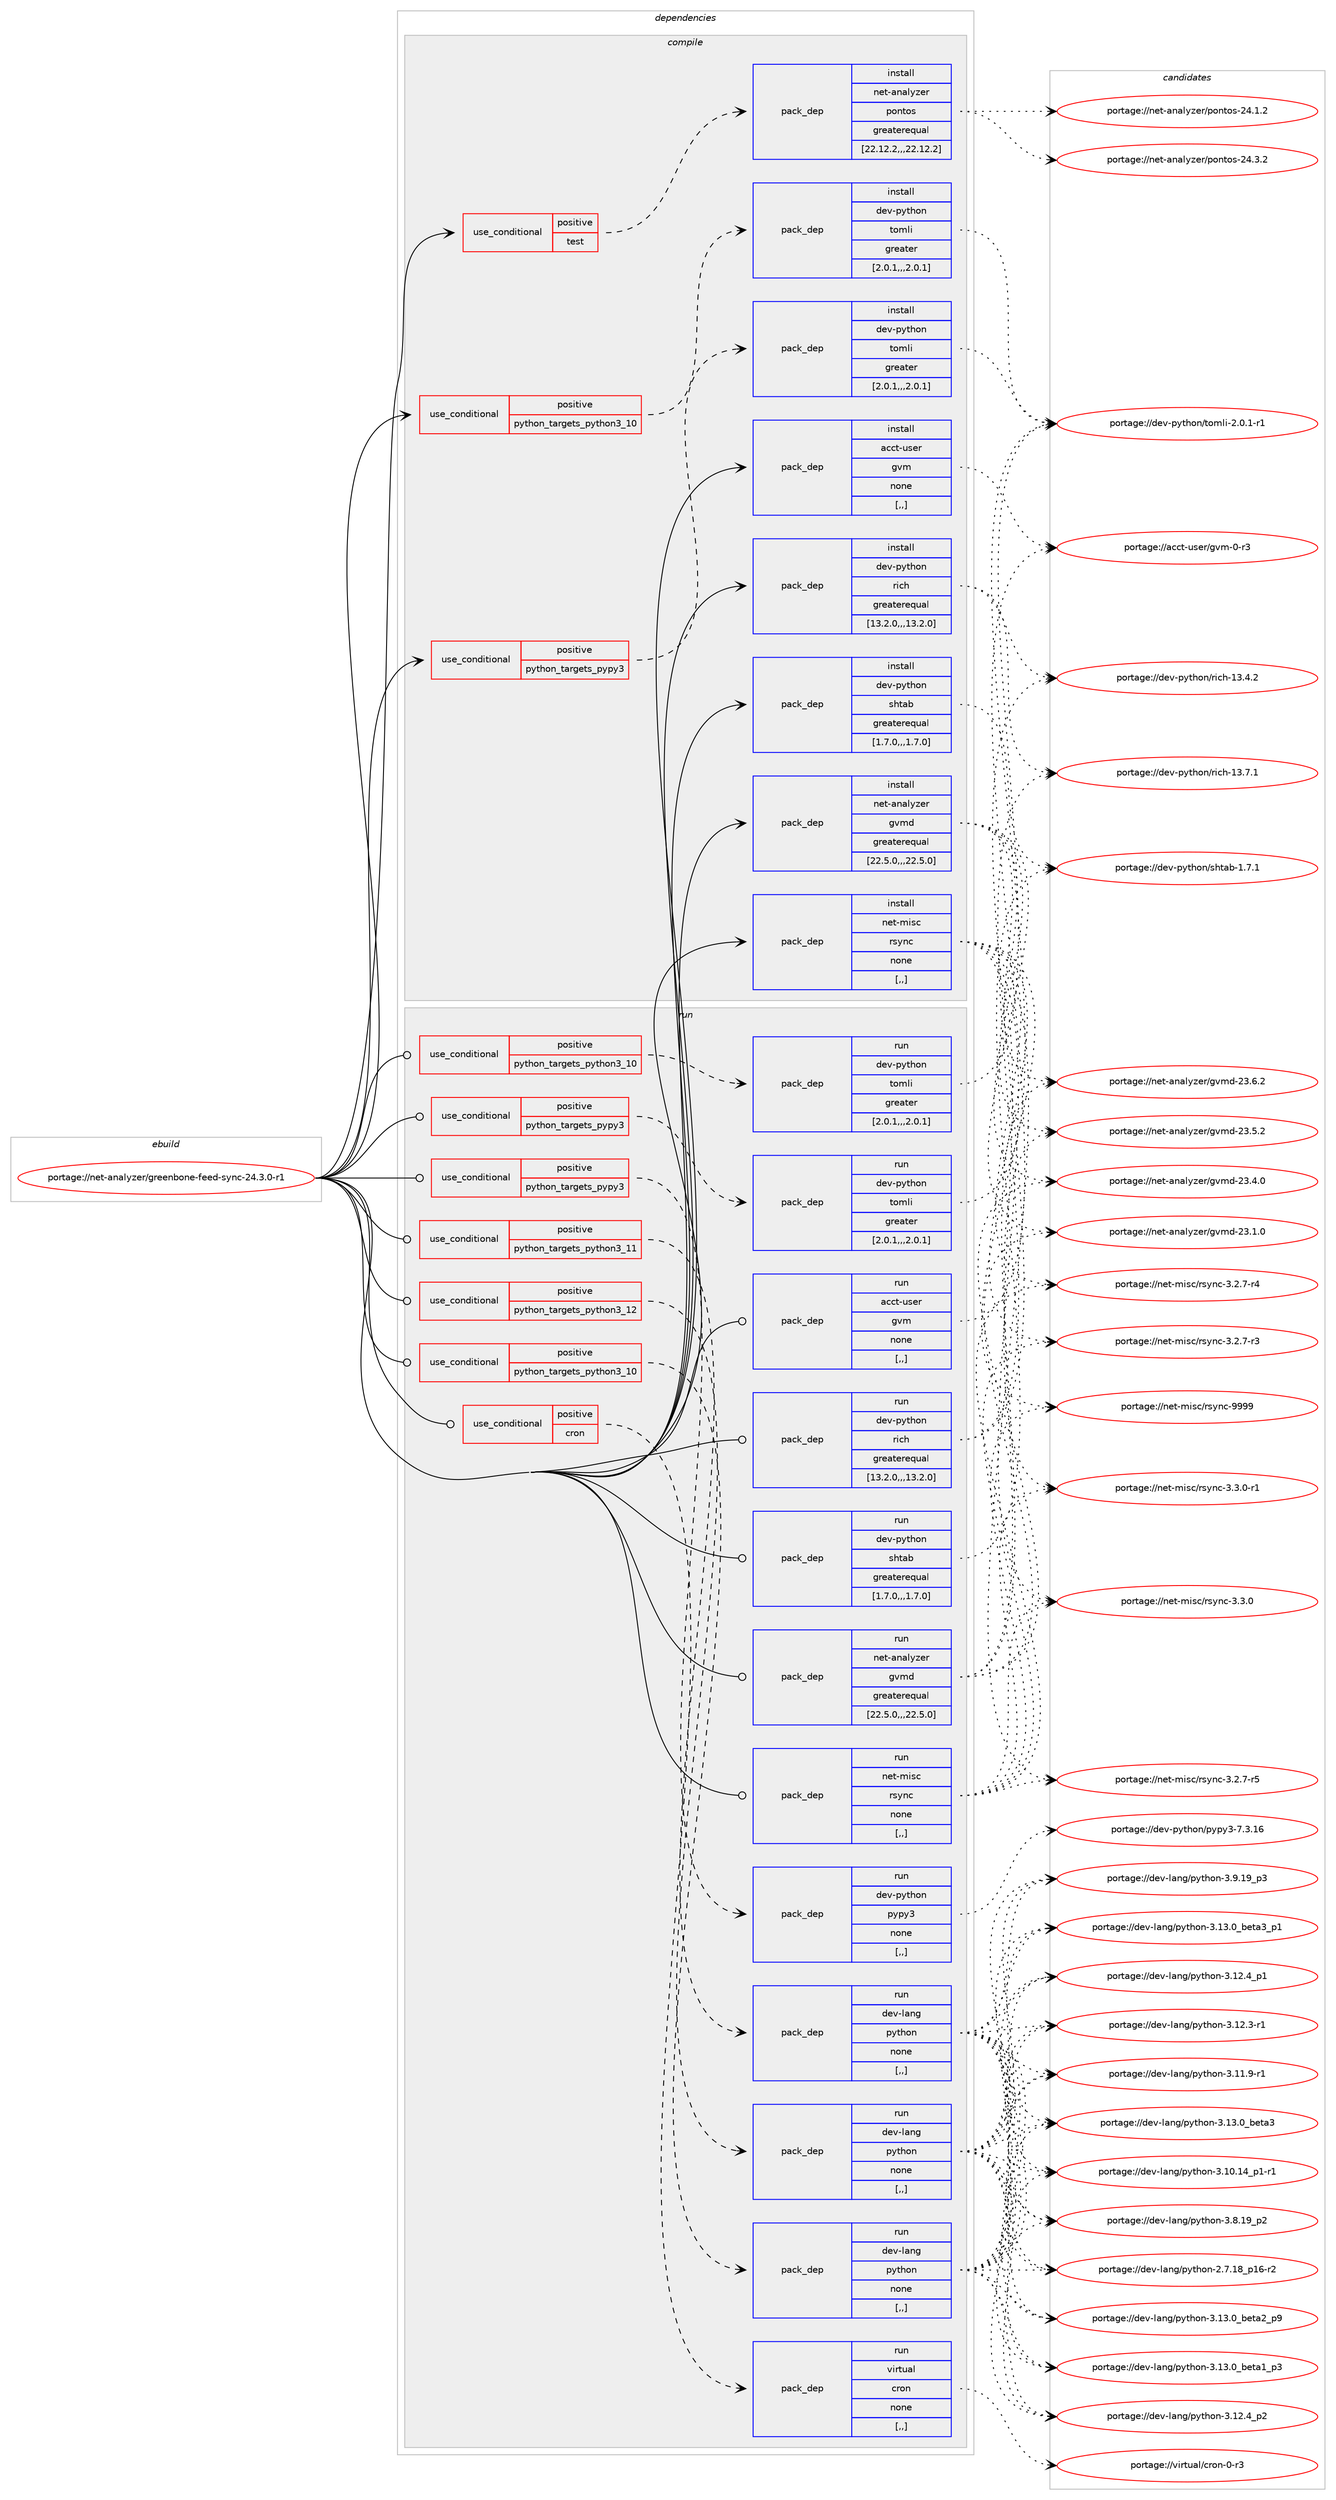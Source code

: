 digraph prolog {

# *************
# Graph options
# *************

newrank=true;
concentrate=true;
compound=true;
graph [rankdir=LR,fontname=Helvetica,fontsize=10,ranksep=1.5];#, ranksep=2.5, nodesep=0.2];
edge  [arrowhead=vee];
node  [fontname=Helvetica,fontsize=10];

# **********
# The ebuild
# **********

subgraph cluster_leftcol {
color=gray;
label=<<i>ebuild</i>>;
id [label="portage://net-analyzer/greenbone-feed-sync-24.3.0-r1", color=red, width=4, href="../net-analyzer/greenbone-feed-sync-24.3.0-r1.svg"];
}

# ****************
# The dependencies
# ****************

subgraph cluster_midcol {
color=gray;
label=<<i>dependencies</i>>;
subgraph cluster_compile {
fillcolor="#eeeeee";
style=filled;
label=<<i>compile</i>>;
subgraph cond86694 {
dependency336423 [label=<<TABLE BORDER="0" CELLBORDER="1" CELLSPACING="0" CELLPADDING="4"><TR><TD ROWSPAN="3" CELLPADDING="10">use_conditional</TD></TR><TR><TD>positive</TD></TR><TR><TD>python_targets_pypy3</TD></TR></TABLE>>, shape=none, color=red];
subgraph pack247161 {
dependency336424 [label=<<TABLE BORDER="0" CELLBORDER="1" CELLSPACING="0" CELLPADDING="4" WIDTH="220"><TR><TD ROWSPAN="6" CELLPADDING="30">pack_dep</TD></TR><TR><TD WIDTH="110">install</TD></TR><TR><TD>dev-python</TD></TR><TR><TD>tomli</TD></TR><TR><TD>greater</TD></TR><TR><TD>[2.0.1,,,2.0.1]</TD></TR></TABLE>>, shape=none, color=blue];
}
dependency336423:e -> dependency336424:w [weight=20,style="dashed",arrowhead="vee"];
}
id:e -> dependency336423:w [weight=20,style="solid",arrowhead="vee"];
subgraph cond86695 {
dependency336425 [label=<<TABLE BORDER="0" CELLBORDER="1" CELLSPACING="0" CELLPADDING="4"><TR><TD ROWSPAN="3" CELLPADDING="10">use_conditional</TD></TR><TR><TD>positive</TD></TR><TR><TD>python_targets_python3_10</TD></TR></TABLE>>, shape=none, color=red];
subgraph pack247162 {
dependency336426 [label=<<TABLE BORDER="0" CELLBORDER="1" CELLSPACING="0" CELLPADDING="4" WIDTH="220"><TR><TD ROWSPAN="6" CELLPADDING="30">pack_dep</TD></TR><TR><TD WIDTH="110">install</TD></TR><TR><TD>dev-python</TD></TR><TR><TD>tomli</TD></TR><TR><TD>greater</TD></TR><TR><TD>[2.0.1,,,2.0.1]</TD></TR></TABLE>>, shape=none, color=blue];
}
dependency336425:e -> dependency336426:w [weight=20,style="dashed",arrowhead="vee"];
}
id:e -> dependency336425:w [weight=20,style="solid",arrowhead="vee"];
subgraph cond86696 {
dependency336427 [label=<<TABLE BORDER="0" CELLBORDER="1" CELLSPACING="0" CELLPADDING="4"><TR><TD ROWSPAN="3" CELLPADDING="10">use_conditional</TD></TR><TR><TD>positive</TD></TR><TR><TD>test</TD></TR></TABLE>>, shape=none, color=red];
subgraph pack247163 {
dependency336428 [label=<<TABLE BORDER="0" CELLBORDER="1" CELLSPACING="0" CELLPADDING="4" WIDTH="220"><TR><TD ROWSPAN="6" CELLPADDING="30">pack_dep</TD></TR><TR><TD WIDTH="110">install</TD></TR><TR><TD>net-analyzer</TD></TR><TR><TD>pontos</TD></TR><TR><TD>greaterequal</TD></TR><TR><TD>[22.12.2,,,22.12.2]</TD></TR></TABLE>>, shape=none, color=blue];
}
dependency336427:e -> dependency336428:w [weight=20,style="dashed",arrowhead="vee"];
}
id:e -> dependency336427:w [weight=20,style="solid",arrowhead="vee"];
subgraph pack247164 {
dependency336429 [label=<<TABLE BORDER="0" CELLBORDER="1" CELLSPACING="0" CELLPADDING="4" WIDTH="220"><TR><TD ROWSPAN="6" CELLPADDING="30">pack_dep</TD></TR><TR><TD WIDTH="110">install</TD></TR><TR><TD>acct-user</TD></TR><TR><TD>gvm</TD></TR><TR><TD>none</TD></TR><TR><TD>[,,]</TD></TR></TABLE>>, shape=none, color=blue];
}
id:e -> dependency336429:w [weight=20,style="solid",arrowhead="vee"];
subgraph pack247165 {
dependency336430 [label=<<TABLE BORDER="0" CELLBORDER="1" CELLSPACING="0" CELLPADDING="4" WIDTH="220"><TR><TD ROWSPAN="6" CELLPADDING="30">pack_dep</TD></TR><TR><TD WIDTH="110">install</TD></TR><TR><TD>dev-python</TD></TR><TR><TD>rich</TD></TR><TR><TD>greaterequal</TD></TR><TR><TD>[13.2.0,,,13.2.0]</TD></TR></TABLE>>, shape=none, color=blue];
}
id:e -> dependency336430:w [weight=20,style="solid",arrowhead="vee"];
subgraph pack247166 {
dependency336431 [label=<<TABLE BORDER="0" CELLBORDER="1" CELLSPACING="0" CELLPADDING="4" WIDTH="220"><TR><TD ROWSPAN="6" CELLPADDING="30">pack_dep</TD></TR><TR><TD WIDTH="110">install</TD></TR><TR><TD>dev-python</TD></TR><TR><TD>shtab</TD></TR><TR><TD>greaterequal</TD></TR><TR><TD>[1.7.0,,,1.7.0]</TD></TR></TABLE>>, shape=none, color=blue];
}
id:e -> dependency336431:w [weight=20,style="solid",arrowhead="vee"];
subgraph pack247167 {
dependency336432 [label=<<TABLE BORDER="0" CELLBORDER="1" CELLSPACING="0" CELLPADDING="4" WIDTH="220"><TR><TD ROWSPAN="6" CELLPADDING="30">pack_dep</TD></TR><TR><TD WIDTH="110">install</TD></TR><TR><TD>net-analyzer</TD></TR><TR><TD>gvmd</TD></TR><TR><TD>greaterequal</TD></TR><TR><TD>[22.5.0,,,22.5.0]</TD></TR></TABLE>>, shape=none, color=blue];
}
id:e -> dependency336432:w [weight=20,style="solid",arrowhead="vee"];
subgraph pack247168 {
dependency336433 [label=<<TABLE BORDER="0" CELLBORDER="1" CELLSPACING="0" CELLPADDING="4" WIDTH="220"><TR><TD ROWSPAN="6" CELLPADDING="30">pack_dep</TD></TR><TR><TD WIDTH="110">install</TD></TR><TR><TD>net-misc</TD></TR><TR><TD>rsync</TD></TR><TR><TD>none</TD></TR><TR><TD>[,,]</TD></TR></TABLE>>, shape=none, color=blue];
}
id:e -> dependency336433:w [weight=20,style="solid",arrowhead="vee"];
}
subgraph cluster_compileandrun {
fillcolor="#eeeeee";
style=filled;
label=<<i>compile and run</i>>;
}
subgraph cluster_run {
fillcolor="#eeeeee";
style=filled;
label=<<i>run</i>>;
subgraph cond86697 {
dependency336434 [label=<<TABLE BORDER="0" CELLBORDER="1" CELLSPACING="0" CELLPADDING="4"><TR><TD ROWSPAN="3" CELLPADDING="10">use_conditional</TD></TR><TR><TD>positive</TD></TR><TR><TD>cron</TD></TR></TABLE>>, shape=none, color=red];
subgraph pack247169 {
dependency336435 [label=<<TABLE BORDER="0" CELLBORDER="1" CELLSPACING="0" CELLPADDING="4" WIDTH="220"><TR><TD ROWSPAN="6" CELLPADDING="30">pack_dep</TD></TR><TR><TD WIDTH="110">run</TD></TR><TR><TD>virtual</TD></TR><TR><TD>cron</TD></TR><TR><TD>none</TD></TR><TR><TD>[,,]</TD></TR></TABLE>>, shape=none, color=blue];
}
dependency336434:e -> dependency336435:w [weight=20,style="dashed",arrowhead="vee"];
}
id:e -> dependency336434:w [weight=20,style="solid",arrowhead="odot"];
subgraph cond86698 {
dependency336436 [label=<<TABLE BORDER="0" CELLBORDER="1" CELLSPACING="0" CELLPADDING="4"><TR><TD ROWSPAN="3" CELLPADDING="10">use_conditional</TD></TR><TR><TD>positive</TD></TR><TR><TD>python_targets_pypy3</TD></TR></TABLE>>, shape=none, color=red];
subgraph pack247170 {
dependency336437 [label=<<TABLE BORDER="0" CELLBORDER="1" CELLSPACING="0" CELLPADDING="4" WIDTH="220"><TR><TD ROWSPAN="6" CELLPADDING="30">pack_dep</TD></TR><TR><TD WIDTH="110">run</TD></TR><TR><TD>dev-python</TD></TR><TR><TD>pypy3</TD></TR><TR><TD>none</TD></TR><TR><TD>[,,]</TD></TR></TABLE>>, shape=none, color=blue];
}
dependency336436:e -> dependency336437:w [weight=20,style="dashed",arrowhead="vee"];
}
id:e -> dependency336436:w [weight=20,style="solid",arrowhead="odot"];
subgraph cond86699 {
dependency336438 [label=<<TABLE BORDER="0" CELLBORDER="1" CELLSPACING="0" CELLPADDING="4"><TR><TD ROWSPAN="3" CELLPADDING="10">use_conditional</TD></TR><TR><TD>positive</TD></TR><TR><TD>python_targets_pypy3</TD></TR></TABLE>>, shape=none, color=red];
subgraph pack247171 {
dependency336439 [label=<<TABLE BORDER="0" CELLBORDER="1" CELLSPACING="0" CELLPADDING="4" WIDTH="220"><TR><TD ROWSPAN="6" CELLPADDING="30">pack_dep</TD></TR><TR><TD WIDTH="110">run</TD></TR><TR><TD>dev-python</TD></TR><TR><TD>tomli</TD></TR><TR><TD>greater</TD></TR><TR><TD>[2.0.1,,,2.0.1]</TD></TR></TABLE>>, shape=none, color=blue];
}
dependency336438:e -> dependency336439:w [weight=20,style="dashed",arrowhead="vee"];
}
id:e -> dependency336438:w [weight=20,style="solid",arrowhead="odot"];
subgraph cond86700 {
dependency336440 [label=<<TABLE BORDER="0" CELLBORDER="1" CELLSPACING="0" CELLPADDING="4"><TR><TD ROWSPAN="3" CELLPADDING="10">use_conditional</TD></TR><TR><TD>positive</TD></TR><TR><TD>python_targets_python3_10</TD></TR></TABLE>>, shape=none, color=red];
subgraph pack247172 {
dependency336441 [label=<<TABLE BORDER="0" CELLBORDER="1" CELLSPACING="0" CELLPADDING="4" WIDTH="220"><TR><TD ROWSPAN="6" CELLPADDING="30">pack_dep</TD></TR><TR><TD WIDTH="110">run</TD></TR><TR><TD>dev-lang</TD></TR><TR><TD>python</TD></TR><TR><TD>none</TD></TR><TR><TD>[,,]</TD></TR></TABLE>>, shape=none, color=blue];
}
dependency336440:e -> dependency336441:w [weight=20,style="dashed",arrowhead="vee"];
}
id:e -> dependency336440:w [weight=20,style="solid",arrowhead="odot"];
subgraph cond86701 {
dependency336442 [label=<<TABLE BORDER="0" CELLBORDER="1" CELLSPACING="0" CELLPADDING="4"><TR><TD ROWSPAN="3" CELLPADDING="10">use_conditional</TD></TR><TR><TD>positive</TD></TR><TR><TD>python_targets_python3_10</TD></TR></TABLE>>, shape=none, color=red];
subgraph pack247173 {
dependency336443 [label=<<TABLE BORDER="0" CELLBORDER="1" CELLSPACING="0" CELLPADDING="4" WIDTH="220"><TR><TD ROWSPAN="6" CELLPADDING="30">pack_dep</TD></TR><TR><TD WIDTH="110">run</TD></TR><TR><TD>dev-python</TD></TR><TR><TD>tomli</TD></TR><TR><TD>greater</TD></TR><TR><TD>[2.0.1,,,2.0.1]</TD></TR></TABLE>>, shape=none, color=blue];
}
dependency336442:e -> dependency336443:w [weight=20,style="dashed",arrowhead="vee"];
}
id:e -> dependency336442:w [weight=20,style="solid",arrowhead="odot"];
subgraph cond86702 {
dependency336444 [label=<<TABLE BORDER="0" CELLBORDER="1" CELLSPACING="0" CELLPADDING="4"><TR><TD ROWSPAN="3" CELLPADDING="10">use_conditional</TD></TR><TR><TD>positive</TD></TR><TR><TD>python_targets_python3_11</TD></TR></TABLE>>, shape=none, color=red];
subgraph pack247174 {
dependency336445 [label=<<TABLE BORDER="0" CELLBORDER="1" CELLSPACING="0" CELLPADDING="4" WIDTH="220"><TR><TD ROWSPAN="6" CELLPADDING="30">pack_dep</TD></TR><TR><TD WIDTH="110">run</TD></TR><TR><TD>dev-lang</TD></TR><TR><TD>python</TD></TR><TR><TD>none</TD></TR><TR><TD>[,,]</TD></TR></TABLE>>, shape=none, color=blue];
}
dependency336444:e -> dependency336445:w [weight=20,style="dashed",arrowhead="vee"];
}
id:e -> dependency336444:w [weight=20,style="solid",arrowhead="odot"];
subgraph cond86703 {
dependency336446 [label=<<TABLE BORDER="0" CELLBORDER="1" CELLSPACING="0" CELLPADDING="4"><TR><TD ROWSPAN="3" CELLPADDING="10">use_conditional</TD></TR><TR><TD>positive</TD></TR><TR><TD>python_targets_python3_12</TD></TR></TABLE>>, shape=none, color=red];
subgraph pack247175 {
dependency336447 [label=<<TABLE BORDER="0" CELLBORDER="1" CELLSPACING="0" CELLPADDING="4" WIDTH="220"><TR><TD ROWSPAN="6" CELLPADDING="30">pack_dep</TD></TR><TR><TD WIDTH="110">run</TD></TR><TR><TD>dev-lang</TD></TR><TR><TD>python</TD></TR><TR><TD>none</TD></TR><TR><TD>[,,]</TD></TR></TABLE>>, shape=none, color=blue];
}
dependency336446:e -> dependency336447:w [weight=20,style="dashed",arrowhead="vee"];
}
id:e -> dependency336446:w [weight=20,style="solid",arrowhead="odot"];
subgraph pack247176 {
dependency336448 [label=<<TABLE BORDER="0" CELLBORDER="1" CELLSPACING="0" CELLPADDING="4" WIDTH="220"><TR><TD ROWSPAN="6" CELLPADDING="30">pack_dep</TD></TR><TR><TD WIDTH="110">run</TD></TR><TR><TD>acct-user</TD></TR><TR><TD>gvm</TD></TR><TR><TD>none</TD></TR><TR><TD>[,,]</TD></TR></TABLE>>, shape=none, color=blue];
}
id:e -> dependency336448:w [weight=20,style="solid",arrowhead="odot"];
subgraph pack247177 {
dependency336449 [label=<<TABLE BORDER="0" CELLBORDER="1" CELLSPACING="0" CELLPADDING="4" WIDTH="220"><TR><TD ROWSPAN="6" CELLPADDING="30">pack_dep</TD></TR><TR><TD WIDTH="110">run</TD></TR><TR><TD>dev-python</TD></TR><TR><TD>rich</TD></TR><TR><TD>greaterequal</TD></TR><TR><TD>[13.2.0,,,13.2.0]</TD></TR></TABLE>>, shape=none, color=blue];
}
id:e -> dependency336449:w [weight=20,style="solid",arrowhead="odot"];
subgraph pack247178 {
dependency336450 [label=<<TABLE BORDER="0" CELLBORDER="1" CELLSPACING="0" CELLPADDING="4" WIDTH="220"><TR><TD ROWSPAN="6" CELLPADDING="30">pack_dep</TD></TR><TR><TD WIDTH="110">run</TD></TR><TR><TD>dev-python</TD></TR><TR><TD>shtab</TD></TR><TR><TD>greaterequal</TD></TR><TR><TD>[1.7.0,,,1.7.0]</TD></TR></TABLE>>, shape=none, color=blue];
}
id:e -> dependency336450:w [weight=20,style="solid",arrowhead="odot"];
subgraph pack247179 {
dependency336451 [label=<<TABLE BORDER="0" CELLBORDER="1" CELLSPACING="0" CELLPADDING="4" WIDTH="220"><TR><TD ROWSPAN="6" CELLPADDING="30">pack_dep</TD></TR><TR><TD WIDTH="110">run</TD></TR><TR><TD>net-analyzer</TD></TR><TR><TD>gvmd</TD></TR><TR><TD>greaterequal</TD></TR><TR><TD>[22.5.0,,,22.5.0]</TD></TR></TABLE>>, shape=none, color=blue];
}
id:e -> dependency336451:w [weight=20,style="solid",arrowhead="odot"];
subgraph pack247180 {
dependency336452 [label=<<TABLE BORDER="0" CELLBORDER="1" CELLSPACING="0" CELLPADDING="4" WIDTH="220"><TR><TD ROWSPAN="6" CELLPADDING="30">pack_dep</TD></TR><TR><TD WIDTH="110">run</TD></TR><TR><TD>net-misc</TD></TR><TR><TD>rsync</TD></TR><TR><TD>none</TD></TR><TR><TD>[,,]</TD></TR></TABLE>>, shape=none, color=blue];
}
id:e -> dependency336452:w [weight=20,style="solid",arrowhead="odot"];
}
}

# **************
# The candidates
# **************

subgraph cluster_choices {
rank=same;
color=gray;
label=<<i>candidates</i>>;

subgraph choice247161 {
color=black;
nodesep=1;
choice10010111845112121116104111110471161111091081054550464846494511449 [label="portage://dev-python/tomli-2.0.1-r1", color=red, width=4,href="../dev-python/tomli-2.0.1-r1.svg"];
dependency336424:e -> choice10010111845112121116104111110471161111091081054550464846494511449:w [style=dotted,weight="100"];
}
subgraph choice247162 {
color=black;
nodesep=1;
choice10010111845112121116104111110471161111091081054550464846494511449 [label="portage://dev-python/tomli-2.0.1-r1", color=red, width=4,href="../dev-python/tomli-2.0.1-r1.svg"];
dependency336426:e -> choice10010111845112121116104111110471161111091081054550464846494511449:w [style=dotted,weight="100"];
}
subgraph choice247163 {
color=black;
nodesep=1;
choice1101011164597110971081211221011144711211111011611111545505246514650 [label="portage://net-analyzer/pontos-24.3.2", color=red, width=4,href="../net-analyzer/pontos-24.3.2.svg"];
choice1101011164597110971081211221011144711211111011611111545505246494650 [label="portage://net-analyzer/pontos-24.1.2", color=red, width=4,href="../net-analyzer/pontos-24.1.2.svg"];
dependency336428:e -> choice1101011164597110971081211221011144711211111011611111545505246514650:w [style=dotted,weight="100"];
dependency336428:e -> choice1101011164597110971081211221011144711211111011611111545505246494650:w [style=dotted,weight="100"];
}
subgraph choice247164 {
color=black;
nodesep=1;
choice979999116451171151011144710311810945484511451 [label="portage://acct-user/gvm-0-r3", color=red, width=4,href="../acct-user/gvm-0-r3.svg"];
dependency336429:e -> choice979999116451171151011144710311810945484511451:w [style=dotted,weight="100"];
}
subgraph choice247165 {
color=black;
nodesep=1;
choice10010111845112121116104111110471141059910445495146554649 [label="portage://dev-python/rich-13.7.1", color=red, width=4,href="../dev-python/rich-13.7.1.svg"];
choice10010111845112121116104111110471141059910445495146524650 [label="portage://dev-python/rich-13.4.2", color=red, width=4,href="../dev-python/rich-13.4.2.svg"];
dependency336430:e -> choice10010111845112121116104111110471141059910445495146554649:w [style=dotted,weight="100"];
dependency336430:e -> choice10010111845112121116104111110471141059910445495146524650:w [style=dotted,weight="100"];
}
subgraph choice247166 {
color=black;
nodesep=1;
choice10010111845112121116104111110471151041169798454946554649 [label="portage://dev-python/shtab-1.7.1", color=red, width=4,href="../dev-python/shtab-1.7.1.svg"];
dependency336431:e -> choice10010111845112121116104111110471151041169798454946554649:w [style=dotted,weight="100"];
}
subgraph choice247167 {
color=black;
nodesep=1;
choice1101011164597110971081211221011144710311810910045505146544650 [label="portage://net-analyzer/gvmd-23.6.2", color=red, width=4,href="../net-analyzer/gvmd-23.6.2.svg"];
choice1101011164597110971081211221011144710311810910045505146534650 [label="portage://net-analyzer/gvmd-23.5.2", color=red, width=4,href="../net-analyzer/gvmd-23.5.2.svg"];
choice1101011164597110971081211221011144710311810910045505146524648 [label="portage://net-analyzer/gvmd-23.4.0", color=red, width=4,href="../net-analyzer/gvmd-23.4.0.svg"];
choice1101011164597110971081211221011144710311810910045505146494648 [label="portage://net-analyzer/gvmd-23.1.0", color=red, width=4,href="../net-analyzer/gvmd-23.1.0.svg"];
dependency336432:e -> choice1101011164597110971081211221011144710311810910045505146544650:w [style=dotted,weight="100"];
dependency336432:e -> choice1101011164597110971081211221011144710311810910045505146534650:w [style=dotted,weight="100"];
dependency336432:e -> choice1101011164597110971081211221011144710311810910045505146524648:w [style=dotted,weight="100"];
dependency336432:e -> choice1101011164597110971081211221011144710311810910045505146494648:w [style=dotted,weight="100"];
}
subgraph choice247168 {
color=black;
nodesep=1;
choice110101116451091051159947114115121110994557575757 [label="portage://net-misc/rsync-9999", color=red, width=4,href="../net-misc/rsync-9999.svg"];
choice110101116451091051159947114115121110994551465146484511449 [label="portage://net-misc/rsync-3.3.0-r1", color=red, width=4,href="../net-misc/rsync-3.3.0-r1.svg"];
choice11010111645109105115994711411512111099455146514648 [label="portage://net-misc/rsync-3.3.0", color=red, width=4,href="../net-misc/rsync-3.3.0.svg"];
choice110101116451091051159947114115121110994551465046554511453 [label="portage://net-misc/rsync-3.2.7-r5", color=red, width=4,href="../net-misc/rsync-3.2.7-r5.svg"];
choice110101116451091051159947114115121110994551465046554511452 [label="portage://net-misc/rsync-3.2.7-r4", color=red, width=4,href="../net-misc/rsync-3.2.7-r4.svg"];
choice110101116451091051159947114115121110994551465046554511451 [label="portage://net-misc/rsync-3.2.7-r3", color=red, width=4,href="../net-misc/rsync-3.2.7-r3.svg"];
dependency336433:e -> choice110101116451091051159947114115121110994557575757:w [style=dotted,weight="100"];
dependency336433:e -> choice110101116451091051159947114115121110994551465146484511449:w [style=dotted,weight="100"];
dependency336433:e -> choice11010111645109105115994711411512111099455146514648:w [style=dotted,weight="100"];
dependency336433:e -> choice110101116451091051159947114115121110994551465046554511453:w [style=dotted,weight="100"];
dependency336433:e -> choice110101116451091051159947114115121110994551465046554511452:w [style=dotted,weight="100"];
dependency336433:e -> choice110101116451091051159947114115121110994551465046554511451:w [style=dotted,weight="100"];
}
subgraph choice247169 {
color=black;
nodesep=1;
choice11810511411611797108479911411111045484511451 [label="portage://virtual/cron-0-r3", color=red, width=4,href="../virtual/cron-0-r3.svg"];
dependency336435:e -> choice11810511411611797108479911411111045484511451:w [style=dotted,weight="100"];
}
subgraph choice247170 {
color=black;
nodesep=1;
choice10010111845112121116104111110471121211121215145554651464954 [label="portage://dev-python/pypy3-7.3.16", color=red, width=4,href="../dev-python/pypy3-7.3.16.svg"];
dependency336437:e -> choice10010111845112121116104111110471121211121215145554651464954:w [style=dotted,weight="100"];
}
subgraph choice247171 {
color=black;
nodesep=1;
choice10010111845112121116104111110471161111091081054550464846494511449 [label="portage://dev-python/tomli-2.0.1-r1", color=red, width=4,href="../dev-python/tomli-2.0.1-r1.svg"];
dependency336439:e -> choice10010111845112121116104111110471161111091081054550464846494511449:w [style=dotted,weight="100"];
}
subgraph choice247172 {
color=black;
nodesep=1;
choice10010111845108971101034711212111610411111045514649514648959810111697519511249 [label="portage://dev-lang/python-3.13.0_beta3_p1", color=red, width=4,href="../dev-lang/python-3.13.0_beta3_p1.svg"];
choice1001011184510897110103471121211161041111104551464951464895981011169751 [label="portage://dev-lang/python-3.13.0_beta3", color=red, width=4,href="../dev-lang/python-3.13.0_beta3.svg"];
choice10010111845108971101034711212111610411111045514649514648959810111697509511257 [label="portage://dev-lang/python-3.13.0_beta2_p9", color=red, width=4,href="../dev-lang/python-3.13.0_beta2_p9.svg"];
choice10010111845108971101034711212111610411111045514649514648959810111697499511251 [label="portage://dev-lang/python-3.13.0_beta1_p3", color=red, width=4,href="../dev-lang/python-3.13.0_beta1_p3.svg"];
choice100101118451089711010347112121116104111110455146495046529511250 [label="portage://dev-lang/python-3.12.4_p2", color=red, width=4,href="../dev-lang/python-3.12.4_p2.svg"];
choice100101118451089711010347112121116104111110455146495046529511249 [label="portage://dev-lang/python-3.12.4_p1", color=red, width=4,href="../dev-lang/python-3.12.4_p1.svg"];
choice100101118451089711010347112121116104111110455146495046514511449 [label="portage://dev-lang/python-3.12.3-r1", color=red, width=4,href="../dev-lang/python-3.12.3-r1.svg"];
choice100101118451089711010347112121116104111110455146494946574511449 [label="portage://dev-lang/python-3.11.9-r1", color=red, width=4,href="../dev-lang/python-3.11.9-r1.svg"];
choice100101118451089711010347112121116104111110455146494846495295112494511449 [label="portage://dev-lang/python-3.10.14_p1-r1", color=red, width=4,href="../dev-lang/python-3.10.14_p1-r1.svg"];
choice100101118451089711010347112121116104111110455146574649579511251 [label="portage://dev-lang/python-3.9.19_p3", color=red, width=4,href="../dev-lang/python-3.9.19_p3.svg"];
choice100101118451089711010347112121116104111110455146564649579511250 [label="portage://dev-lang/python-3.8.19_p2", color=red, width=4,href="../dev-lang/python-3.8.19_p2.svg"];
choice100101118451089711010347112121116104111110455046554649569511249544511450 [label="portage://dev-lang/python-2.7.18_p16-r2", color=red, width=4,href="../dev-lang/python-2.7.18_p16-r2.svg"];
dependency336441:e -> choice10010111845108971101034711212111610411111045514649514648959810111697519511249:w [style=dotted,weight="100"];
dependency336441:e -> choice1001011184510897110103471121211161041111104551464951464895981011169751:w [style=dotted,weight="100"];
dependency336441:e -> choice10010111845108971101034711212111610411111045514649514648959810111697509511257:w [style=dotted,weight="100"];
dependency336441:e -> choice10010111845108971101034711212111610411111045514649514648959810111697499511251:w [style=dotted,weight="100"];
dependency336441:e -> choice100101118451089711010347112121116104111110455146495046529511250:w [style=dotted,weight="100"];
dependency336441:e -> choice100101118451089711010347112121116104111110455146495046529511249:w [style=dotted,weight="100"];
dependency336441:e -> choice100101118451089711010347112121116104111110455146495046514511449:w [style=dotted,weight="100"];
dependency336441:e -> choice100101118451089711010347112121116104111110455146494946574511449:w [style=dotted,weight="100"];
dependency336441:e -> choice100101118451089711010347112121116104111110455146494846495295112494511449:w [style=dotted,weight="100"];
dependency336441:e -> choice100101118451089711010347112121116104111110455146574649579511251:w [style=dotted,weight="100"];
dependency336441:e -> choice100101118451089711010347112121116104111110455146564649579511250:w [style=dotted,weight="100"];
dependency336441:e -> choice100101118451089711010347112121116104111110455046554649569511249544511450:w [style=dotted,weight="100"];
}
subgraph choice247173 {
color=black;
nodesep=1;
choice10010111845112121116104111110471161111091081054550464846494511449 [label="portage://dev-python/tomli-2.0.1-r1", color=red, width=4,href="../dev-python/tomli-2.0.1-r1.svg"];
dependency336443:e -> choice10010111845112121116104111110471161111091081054550464846494511449:w [style=dotted,weight="100"];
}
subgraph choice247174 {
color=black;
nodesep=1;
choice10010111845108971101034711212111610411111045514649514648959810111697519511249 [label="portage://dev-lang/python-3.13.0_beta3_p1", color=red, width=4,href="../dev-lang/python-3.13.0_beta3_p1.svg"];
choice1001011184510897110103471121211161041111104551464951464895981011169751 [label="portage://dev-lang/python-3.13.0_beta3", color=red, width=4,href="../dev-lang/python-3.13.0_beta3.svg"];
choice10010111845108971101034711212111610411111045514649514648959810111697509511257 [label="portage://dev-lang/python-3.13.0_beta2_p9", color=red, width=4,href="../dev-lang/python-3.13.0_beta2_p9.svg"];
choice10010111845108971101034711212111610411111045514649514648959810111697499511251 [label="portage://dev-lang/python-3.13.0_beta1_p3", color=red, width=4,href="../dev-lang/python-3.13.0_beta1_p3.svg"];
choice100101118451089711010347112121116104111110455146495046529511250 [label="portage://dev-lang/python-3.12.4_p2", color=red, width=4,href="../dev-lang/python-3.12.4_p2.svg"];
choice100101118451089711010347112121116104111110455146495046529511249 [label="portage://dev-lang/python-3.12.4_p1", color=red, width=4,href="../dev-lang/python-3.12.4_p1.svg"];
choice100101118451089711010347112121116104111110455146495046514511449 [label="portage://dev-lang/python-3.12.3-r1", color=red, width=4,href="../dev-lang/python-3.12.3-r1.svg"];
choice100101118451089711010347112121116104111110455146494946574511449 [label="portage://dev-lang/python-3.11.9-r1", color=red, width=4,href="../dev-lang/python-3.11.9-r1.svg"];
choice100101118451089711010347112121116104111110455146494846495295112494511449 [label="portage://dev-lang/python-3.10.14_p1-r1", color=red, width=4,href="../dev-lang/python-3.10.14_p1-r1.svg"];
choice100101118451089711010347112121116104111110455146574649579511251 [label="portage://dev-lang/python-3.9.19_p3", color=red, width=4,href="../dev-lang/python-3.9.19_p3.svg"];
choice100101118451089711010347112121116104111110455146564649579511250 [label="portage://dev-lang/python-3.8.19_p2", color=red, width=4,href="../dev-lang/python-3.8.19_p2.svg"];
choice100101118451089711010347112121116104111110455046554649569511249544511450 [label="portage://dev-lang/python-2.7.18_p16-r2", color=red, width=4,href="../dev-lang/python-2.7.18_p16-r2.svg"];
dependency336445:e -> choice10010111845108971101034711212111610411111045514649514648959810111697519511249:w [style=dotted,weight="100"];
dependency336445:e -> choice1001011184510897110103471121211161041111104551464951464895981011169751:w [style=dotted,weight="100"];
dependency336445:e -> choice10010111845108971101034711212111610411111045514649514648959810111697509511257:w [style=dotted,weight="100"];
dependency336445:e -> choice10010111845108971101034711212111610411111045514649514648959810111697499511251:w [style=dotted,weight="100"];
dependency336445:e -> choice100101118451089711010347112121116104111110455146495046529511250:w [style=dotted,weight="100"];
dependency336445:e -> choice100101118451089711010347112121116104111110455146495046529511249:w [style=dotted,weight="100"];
dependency336445:e -> choice100101118451089711010347112121116104111110455146495046514511449:w [style=dotted,weight="100"];
dependency336445:e -> choice100101118451089711010347112121116104111110455146494946574511449:w [style=dotted,weight="100"];
dependency336445:e -> choice100101118451089711010347112121116104111110455146494846495295112494511449:w [style=dotted,weight="100"];
dependency336445:e -> choice100101118451089711010347112121116104111110455146574649579511251:w [style=dotted,weight="100"];
dependency336445:e -> choice100101118451089711010347112121116104111110455146564649579511250:w [style=dotted,weight="100"];
dependency336445:e -> choice100101118451089711010347112121116104111110455046554649569511249544511450:w [style=dotted,weight="100"];
}
subgraph choice247175 {
color=black;
nodesep=1;
choice10010111845108971101034711212111610411111045514649514648959810111697519511249 [label="portage://dev-lang/python-3.13.0_beta3_p1", color=red, width=4,href="../dev-lang/python-3.13.0_beta3_p1.svg"];
choice1001011184510897110103471121211161041111104551464951464895981011169751 [label="portage://dev-lang/python-3.13.0_beta3", color=red, width=4,href="../dev-lang/python-3.13.0_beta3.svg"];
choice10010111845108971101034711212111610411111045514649514648959810111697509511257 [label="portage://dev-lang/python-3.13.0_beta2_p9", color=red, width=4,href="../dev-lang/python-3.13.0_beta2_p9.svg"];
choice10010111845108971101034711212111610411111045514649514648959810111697499511251 [label="portage://dev-lang/python-3.13.0_beta1_p3", color=red, width=4,href="../dev-lang/python-3.13.0_beta1_p3.svg"];
choice100101118451089711010347112121116104111110455146495046529511250 [label="portage://dev-lang/python-3.12.4_p2", color=red, width=4,href="../dev-lang/python-3.12.4_p2.svg"];
choice100101118451089711010347112121116104111110455146495046529511249 [label="portage://dev-lang/python-3.12.4_p1", color=red, width=4,href="../dev-lang/python-3.12.4_p1.svg"];
choice100101118451089711010347112121116104111110455146495046514511449 [label="portage://dev-lang/python-3.12.3-r1", color=red, width=4,href="../dev-lang/python-3.12.3-r1.svg"];
choice100101118451089711010347112121116104111110455146494946574511449 [label="portage://dev-lang/python-3.11.9-r1", color=red, width=4,href="../dev-lang/python-3.11.9-r1.svg"];
choice100101118451089711010347112121116104111110455146494846495295112494511449 [label="portage://dev-lang/python-3.10.14_p1-r1", color=red, width=4,href="../dev-lang/python-3.10.14_p1-r1.svg"];
choice100101118451089711010347112121116104111110455146574649579511251 [label="portage://dev-lang/python-3.9.19_p3", color=red, width=4,href="../dev-lang/python-3.9.19_p3.svg"];
choice100101118451089711010347112121116104111110455146564649579511250 [label="portage://dev-lang/python-3.8.19_p2", color=red, width=4,href="../dev-lang/python-3.8.19_p2.svg"];
choice100101118451089711010347112121116104111110455046554649569511249544511450 [label="portage://dev-lang/python-2.7.18_p16-r2", color=red, width=4,href="../dev-lang/python-2.7.18_p16-r2.svg"];
dependency336447:e -> choice10010111845108971101034711212111610411111045514649514648959810111697519511249:w [style=dotted,weight="100"];
dependency336447:e -> choice1001011184510897110103471121211161041111104551464951464895981011169751:w [style=dotted,weight="100"];
dependency336447:e -> choice10010111845108971101034711212111610411111045514649514648959810111697509511257:w [style=dotted,weight="100"];
dependency336447:e -> choice10010111845108971101034711212111610411111045514649514648959810111697499511251:w [style=dotted,weight="100"];
dependency336447:e -> choice100101118451089711010347112121116104111110455146495046529511250:w [style=dotted,weight="100"];
dependency336447:e -> choice100101118451089711010347112121116104111110455146495046529511249:w [style=dotted,weight="100"];
dependency336447:e -> choice100101118451089711010347112121116104111110455146495046514511449:w [style=dotted,weight="100"];
dependency336447:e -> choice100101118451089711010347112121116104111110455146494946574511449:w [style=dotted,weight="100"];
dependency336447:e -> choice100101118451089711010347112121116104111110455146494846495295112494511449:w [style=dotted,weight="100"];
dependency336447:e -> choice100101118451089711010347112121116104111110455146574649579511251:w [style=dotted,weight="100"];
dependency336447:e -> choice100101118451089711010347112121116104111110455146564649579511250:w [style=dotted,weight="100"];
dependency336447:e -> choice100101118451089711010347112121116104111110455046554649569511249544511450:w [style=dotted,weight="100"];
}
subgraph choice247176 {
color=black;
nodesep=1;
choice979999116451171151011144710311810945484511451 [label="portage://acct-user/gvm-0-r3", color=red, width=4,href="../acct-user/gvm-0-r3.svg"];
dependency336448:e -> choice979999116451171151011144710311810945484511451:w [style=dotted,weight="100"];
}
subgraph choice247177 {
color=black;
nodesep=1;
choice10010111845112121116104111110471141059910445495146554649 [label="portage://dev-python/rich-13.7.1", color=red, width=4,href="../dev-python/rich-13.7.1.svg"];
choice10010111845112121116104111110471141059910445495146524650 [label="portage://dev-python/rich-13.4.2", color=red, width=4,href="../dev-python/rich-13.4.2.svg"];
dependency336449:e -> choice10010111845112121116104111110471141059910445495146554649:w [style=dotted,weight="100"];
dependency336449:e -> choice10010111845112121116104111110471141059910445495146524650:w [style=dotted,weight="100"];
}
subgraph choice247178 {
color=black;
nodesep=1;
choice10010111845112121116104111110471151041169798454946554649 [label="portage://dev-python/shtab-1.7.1", color=red, width=4,href="../dev-python/shtab-1.7.1.svg"];
dependency336450:e -> choice10010111845112121116104111110471151041169798454946554649:w [style=dotted,weight="100"];
}
subgraph choice247179 {
color=black;
nodesep=1;
choice1101011164597110971081211221011144710311810910045505146544650 [label="portage://net-analyzer/gvmd-23.6.2", color=red, width=4,href="../net-analyzer/gvmd-23.6.2.svg"];
choice1101011164597110971081211221011144710311810910045505146534650 [label="portage://net-analyzer/gvmd-23.5.2", color=red, width=4,href="../net-analyzer/gvmd-23.5.2.svg"];
choice1101011164597110971081211221011144710311810910045505146524648 [label="portage://net-analyzer/gvmd-23.4.0", color=red, width=4,href="../net-analyzer/gvmd-23.4.0.svg"];
choice1101011164597110971081211221011144710311810910045505146494648 [label="portage://net-analyzer/gvmd-23.1.0", color=red, width=4,href="../net-analyzer/gvmd-23.1.0.svg"];
dependency336451:e -> choice1101011164597110971081211221011144710311810910045505146544650:w [style=dotted,weight="100"];
dependency336451:e -> choice1101011164597110971081211221011144710311810910045505146534650:w [style=dotted,weight="100"];
dependency336451:e -> choice1101011164597110971081211221011144710311810910045505146524648:w [style=dotted,weight="100"];
dependency336451:e -> choice1101011164597110971081211221011144710311810910045505146494648:w [style=dotted,weight="100"];
}
subgraph choice247180 {
color=black;
nodesep=1;
choice110101116451091051159947114115121110994557575757 [label="portage://net-misc/rsync-9999", color=red, width=4,href="../net-misc/rsync-9999.svg"];
choice110101116451091051159947114115121110994551465146484511449 [label="portage://net-misc/rsync-3.3.0-r1", color=red, width=4,href="../net-misc/rsync-3.3.0-r1.svg"];
choice11010111645109105115994711411512111099455146514648 [label="portage://net-misc/rsync-3.3.0", color=red, width=4,href="../net-misc/rsync-3.3.0.svg"];
choice110101116451091051159947114115121110994551465046554511453 [label="portage://net-misc/rsync-3.2.7-r5", color=red, width=4,href="../net-misc/rsync-3.2.7-r5.svg"];
choice110101116451091051159947114115121110994551465046554511452 [label="portage://net-misc/rsync-3.2.7-r4", color=red, width=4,href="../net-misc/rsync-3.2.7-r4.svg"];
choice110101116451091051159947114115121110994551465046554511451 [label="portage://net-misc/rsync-3.2.7-r3", color=red, width=4,href="../net-misc/rsync-3.2.7-r3.svg"];
dependency336452:e -> choice110101116451091051159947114115121110994557575757:w [style=dotted,weight="100"];
dependency336452:e -> choice110101116451091051159947114115121110994551465146484511449:w [style=dotted,weight="100"];
dependency336452:e -> choice11010111645109105115994711411512111099455146514648:w [style=dotted,weight="100"];
dependency336452:e -> choice110101116451091051159947114115121110994551465046554511453:w [style=dotted,weight="100"];
dependency336452:e -> choice110101116451091051159947114115121110994551465046554511452:w [style=dotted,weight="100"];
dependency336452:e -> choice110101116451091051159947114115121110994551465046554511451:w [style=dotted,weight="100"];
}
}

}

